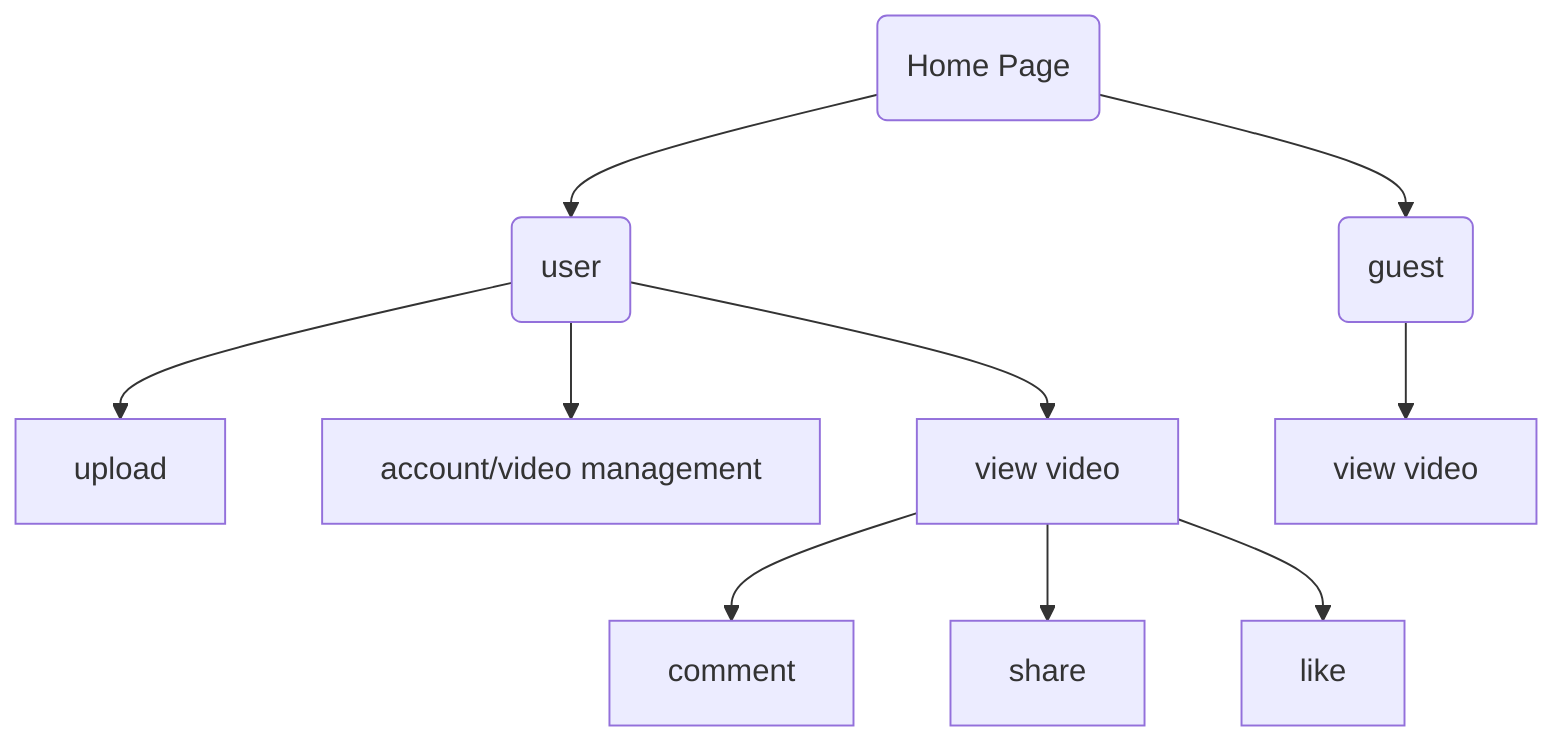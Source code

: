 flowchart TD

hp(Home Page)
hp-->u(user)
hp-->g(guest)

u-->up[upload]
u-->m[account/video management]
u-->view[view video]

g-->view1[view video]

view-->c[comment]
view-->s[share]
view-->l[like]